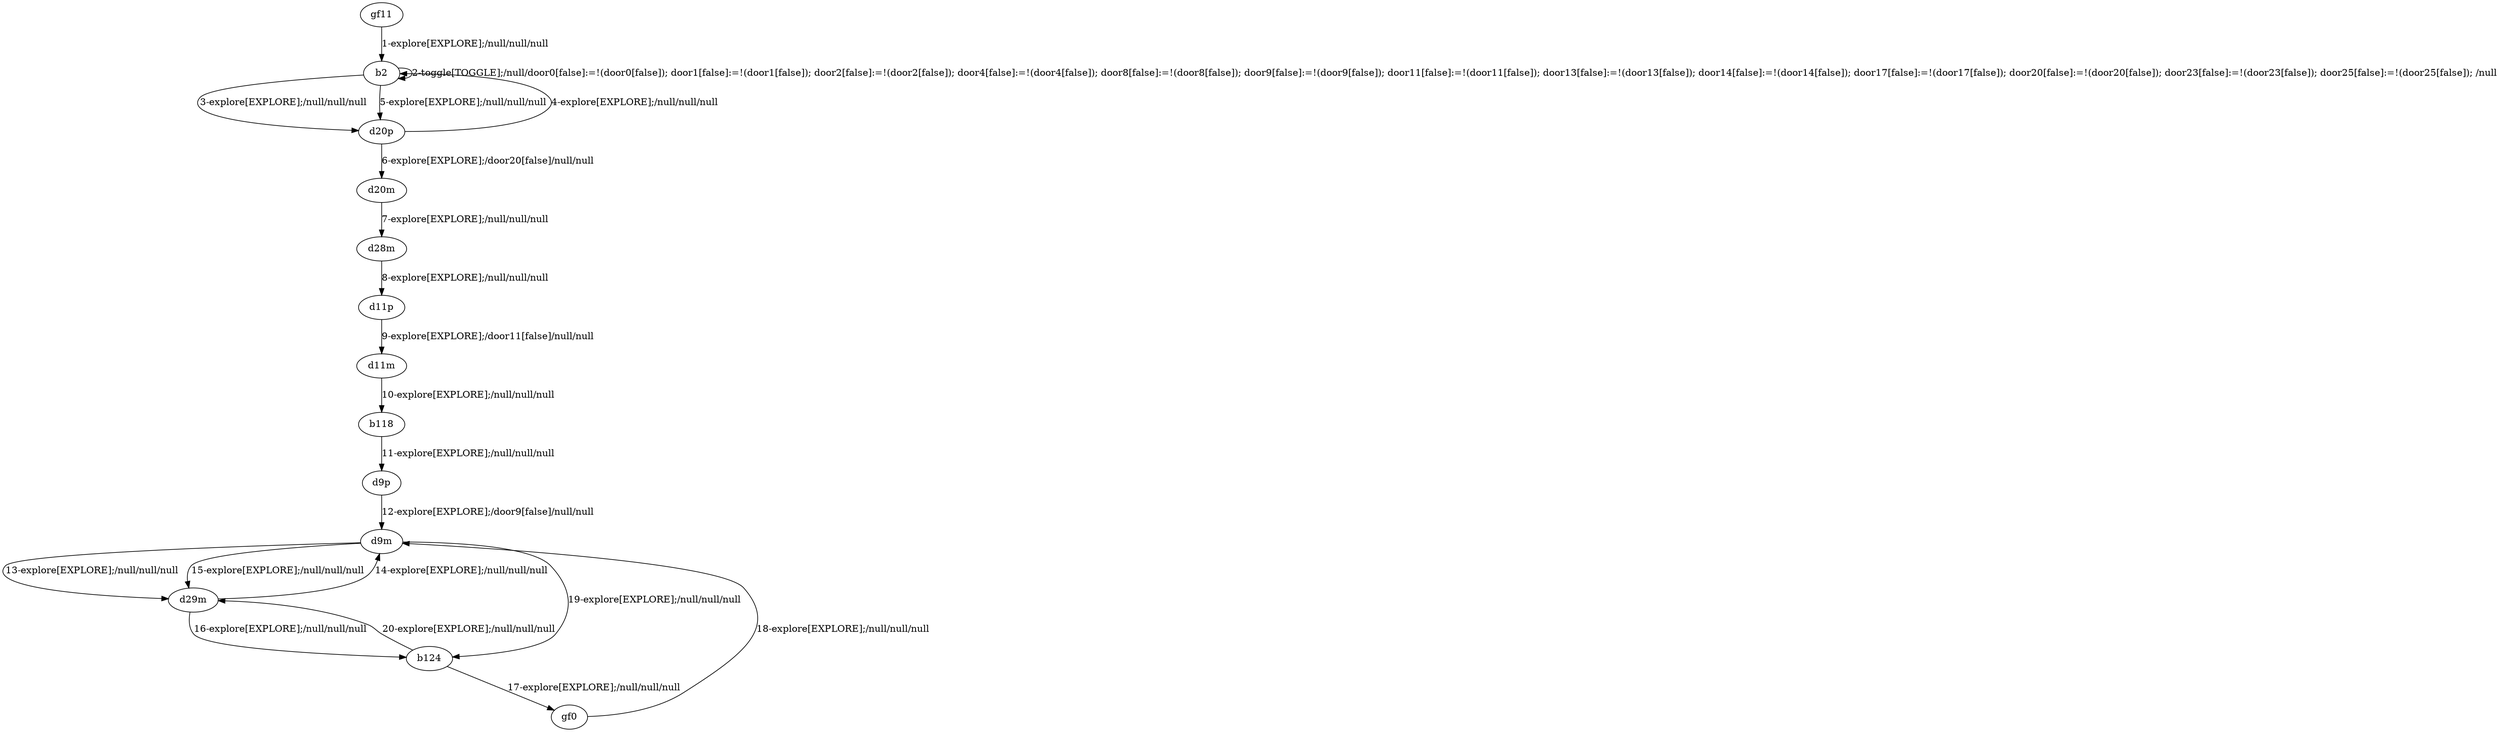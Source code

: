 # Total number of goals covered by this test: 3
# b124 --> gf0
# gf0 --> d9m
# d29m --> d9m

digraph g {
"gf11" -> "b2" [label = "1-explore[EXPLORE];/null/null/null"];
"b2" -> "b2" [label = "2-toggle[TOGGLE];/null/door0[false]:=!(door0[false]); door1[false]:=!(door1[false]); door2[false]:=!(door2[false]); door4[false]:=!(door4[false]); door8[false]:=!(door8[false]); door9[false]:=!(door9[false]); door11[false]:=!(door11[false]); door13[false]:=!(door13[false]); door14[false]:=!(door14[false]); door17[false]:=!(door17[false]); door20[false]:=!(door20[false]); door23[false]:=!(door23[false]); door25[false]:=!(door25[false]); /null"];
"b2" -> "d20p" [label = "3-explore[EXPLORE];/null/null/null"];
"d20p" -> "b2" [label = "4-explore[EXPLORE];/null/null/null"];
"b2" -> "d20p" [label = "5-explore[EXPLORE];/null/null/null"];
"d20p" -> "d20m" [label = "6-explore[EXPLORE];/door20[false]/null/null"];
"d20m" -> "d28m" [label = "7-explore[EXPLORE];/null/null/null"];
"d28m" -> "d11p" [label = "8-explore[EXPLORE];/null/null/null"];
"d11p" -> "d11m" [label = "9-explore[EXPLORE];/door11[false]/null/null"];
"d11m" -> "b118" [label = "10-explore[EXPLORE];/null/null/null"];
"b118" -> "d9p" [label = "11-explore[EXPLORE];/null/null/null"];
"d9p" -> "d9m" [label = "12-explore[EXPLORE];/door9[false]/null/null"];
"d9m" -> "d29m" [label = "13-explore[EXPLORE];/null/null/null"];
"d29m" -> "d9m" [label = "14-explore[EXPLORE];/null/null/null"];
"d9m" -> "d29m" [label = "15-explore[EXPLORE];/null/null/null"];
"d29m" -> "b124" [label = "16-explore[EXPLORE];/null/null/null"];
"b124" -> "gf0" [label = "17-explore[EXPLORE];/null/null/null"];
"gf0" -> "d9m" [label = "18-explore[EXPLORE];/null/null/null"];
"d9m" -> "b124" [label = "19-explore[EXPLORE];/null/null/null"];
"b124" -> "d29m" [label = "20-explore[EXPLORE];/null/null/null"];
}